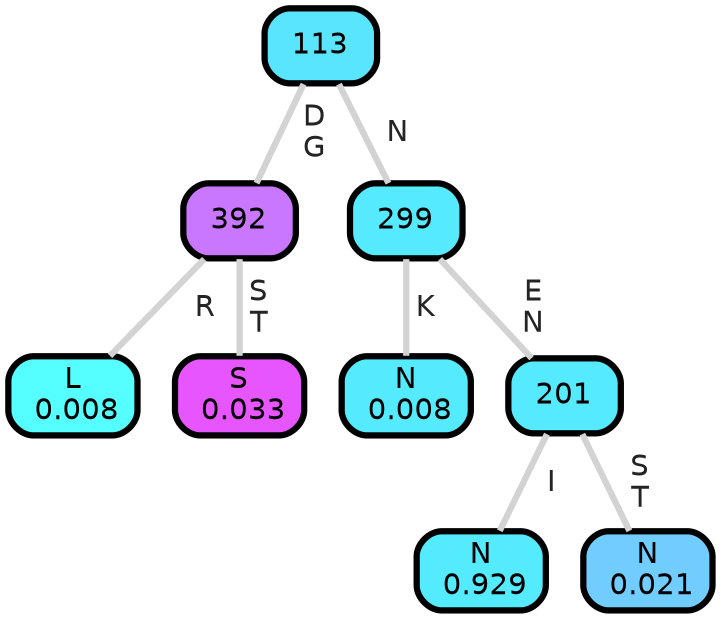 graph Tree {
node [shape=box, style="filled, rounded",color="black",penwidth="3",fontcolor="black",                 fontname=helvetica] ;
graph [ranksep="0 equally", splines=straight,                 bgcolor=transparent, dpi=200] ;
edge [fontname=helvetica, fontweight=bold,fontcolor=grey14,color=lightgray] ;
0 [label="L
 0.008", fillcolor="#55ffff"] ;
1 [label="392", fillcolor="#c977ff"] ;
2 [label="S
 0.033", fillcolor="#e755ff"] ;
3 [label="113", fillcolor="#5ae5ff"] ;
4 [label="N
 0.008", fillcolor="#55ebff"] ;
5 [label="299", fillcolor="#55eaff"] ;
6 [label="N
 0.929", fillcolor="#55ebff"] ;
7 [label="201", fillcolor="#55eaff"] ;
8 [label="N
 0.021", fillcolor="#72cdff"] ;
1 -- 0 [label=" R",penwidth=3] ;
1 -- 2 [label=" S\n T",penwidth=3] ;
3 -- 1 [label=" D\n G",penwidth=3] ;
3 -- 5 [label=" N",penwidth=3] ;
5 -- 4 [label=" K",penwidth=3] ;
5 -- 7 [label=" E\n N",penwidth=3] ;
7 -- 6 [label=" I",penwidth=3] ;
7 -- 8 [label=" S\n T",penwidth=3] ;
{rank = same;}}
